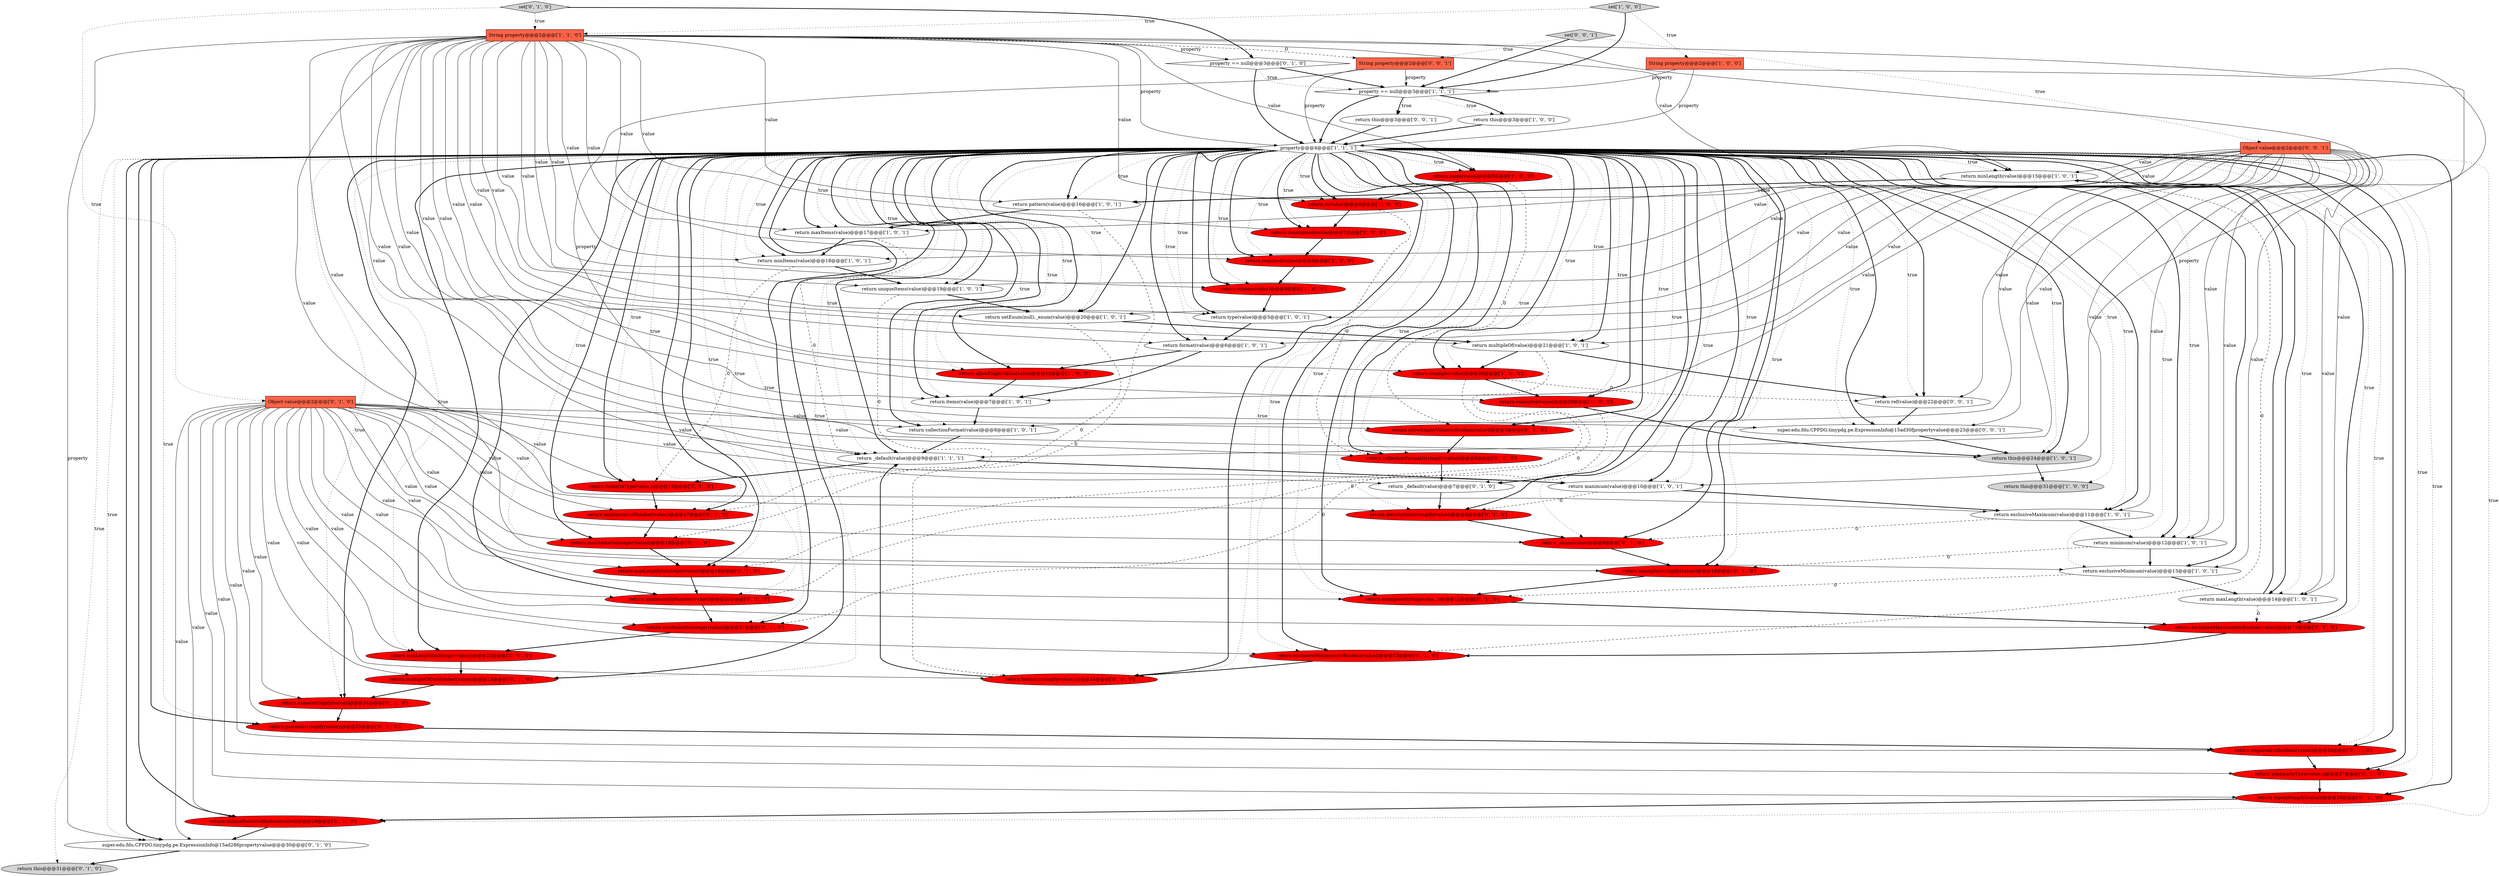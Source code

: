 digraph {
35 [style = filled, label = "return maxLength(toInteger(value))@@@19@@@['0', '1', '0']", fillcolor = red, shape = ellipse image = "AAA1AAABBB2BBB"];
11 [style = filled, label = "return this@@@3@@@['1', '0', '0']", fillcolor = white, shape = ellipse image = "AAA0AAABBB1BBB"];
33 [style = filled, label = "return maxItems(toInteger(value))@@@18@@@['0', '1', '0']", fillcolor = red, shape = ellipse image = "AAA1AAABBB2BBB"];
62 [style = filled, label = "set['0', '0', '1']", fillcolor = lightgray, shape = diamond image = "AAA0AAABBB3BBB"];
10 [style = filled, label = "set['1', '0', '0']", fillcolor = lightgray, shape = diamond image = "AAA0AAABBB1BBB"];
3 [style = filled, label = "return this@@@24@@@['1', '0', '1']", fillcolor = lightgray, shape = ellipse image = "AAA0AAABBB1BBB"];
32 [style = filled, label = "return minLength(value)@@@15@@@['1', '0', '1']", fillcolor = white, shape = ellipse image = "AAA0AAABBB1BBB"];
51 [style = filled, label = "return _enum(value)@@@9@@@['0', '1', '0']", fillcolor = red, shape = ellipse image = "AAA1AAABBB2BBB"];
60 [style = filled, label = "return this@@@31@@@['0', '1', '0']", fillcolor = lightgray, shape = ellipse image = "AAA0AAABBB2BBB"];
45 [style = filled, label = "return description(stringify(value))@@@8@@@['0', '1', '0']", fillcolor = red, shape = ellipse image = "AAA1AAABBB2BBB"];
12 [style = filled, label = "return _default(value)@@@9@@@['1', '1', '1']", fillcolor = white, shape = ellipse image = "AAA0AAABBB1BBB"];
38 [style = filled, label = "return required(toBoolean(value))@@@26@@@['0', '1', '0']", fillcolor = red, shape = ellipse image = "AAA1AAABBB2BBB"];
24 [style = filled, label = "String property@@@2@@@['1', '0', '0']", fillcolor = tomato, shape = box image = "AAA0AAABBB1BBB"];
41 [style = filled, label = "return minItems(toInteger(value))@@@21@@@['0', '1', '0']", fillcolor = red, shape = ellipse image = "AAA1AAABBB2BBB"];
22 [style = filled, label = "return multipleOf(value)@@@21@@@['1', '0', '1']", fillcolor = white, shape = ellipse image = "AAA0AAABBB1BBB"];
20 [style = filled, label = "return example(value)@@@28@@@['1', '0', '0']", fillcolor = red, shape = ellipse image = "AAA1AAABBB1BBB"];
7 [style = filled, label = "return exclusiveMaximum(value)@@@11@@@['1', '0', '1']", fillcolor = white, shape = ellipse image = "AAA0AAABBB1BBB"];
34 [style = filled, label = "return schema(toType(value,))@@@27@@@['0', '1', '0']", fillcolor = red, shape = ellipse image = "AAA1AAABBB2BBB"];
49 [style = filled, label = "return items(toType(value,))@@@16@@@['0', '1', '0']", fillcolor = red, shape = ellipse image = "AAA1AAABBB2BBB"];
55 [style = filled, label = "Object value@@@2@@@['0', '1', '0']", fillcolor = tomato, shape = box image = "AAA0AAABBB2BBB"];
65 [style = filled, label = "Object value@@@2@@@['0', '0', '1']", fillcolor = tomato, shape = box image = "AAA0AAABBB3BBB"];
30 [style = filled, label = "property@@@4@@@['1', '1', '1']", fillcolor = white, shape = diamond image = "AAA0AAABBB1BBB"];
21 [style = filled, label = "return pattern(value)@@@16@@@['1', '0', '1']", fillcolor = white, shape = ellipse image = "AAA0AAABBB1BBB"];
59 [style = filled, label = "return multipleOf(toNumber(value))@@@23@@@['0', '1', '0']", fillcolor = red, shape = ellipse image = "AAA1AAABBB2BBB"];
67 [style = filled, label = "String property@@@2@@@['0', '0', '1']", fillcolor = tomato, shape = box image = "AAA0AAABBB3BBB"];
52 [style = filled, label = "return example(stringify(value))@@@10@@@['0', '1', '0']", fillcolor = red, shape = ellipse image = "AAA1AAABBB2BBB"];
1 [style = filled, label = "return uniqueItems(value)@@@19@@@['1', '0', '1']", fillcolor = white, shape = ellipse image = "AAA0AAABBB1BBB"];
18 [style = filled, label = "return maxItems(value)@@@17@@@['1', '0', '1']", fillcolor = white, shape = ellipse image = "AAA0AAABBB1BBB"];
57 [style = filled, label = "return allowEmptyValue(toBoolean(value))@@@5@@@['0', '1', '0']", fillcolor = red, shape = ellipse image = "AAA1AAABBB2BBB"];
58 [style = filled, label = "set['0', '1', '0']", fillcolor = lightgray, shape = diamond image = "AAA0AAABBB2BBB"];
13 [style = filled, label = "return required(value)@@@8@@@['1', '0', '0']", fillcolor = red, shape = ellipse image = "AAA1AAABBB1BBB"];
48 [style = filled, label = "return examples(toMap(value,,))@@@11@@@['0', '1', '0']", fillcolor = red, shape = ellipse image = "AAA1AAABBB2BBB"];
25 [style = filled, label = "return type(value)@@@5@@@['1', '0', '1']", fillcolor = white, shape = ellipse image = "AAA0AAABBB1BBB"];
54 [style = filled, label = "return minLength(toInteger(value))@@@22@@@['0', '1', '0']", fillcolor = red, shape = ellipse image = "AAA1AAABBB2BBB"];
27 [style = filled, label = "return exclusiveMinimum(value)@@@13@@@['1', '0', '1']", fillcolor = white, shape = ellipse image = "AAA0AAABBB1BBB"];
17 [style = filled, label = "return maxLength(value)@@@14@@@['1', '0', '1']", fillcolor = white, shape = ellipse image = "AAA0AAABBB1BBB"];
9 [style = filled, label = "return maximum(value)@@@10@@@['1', '0', '1']", fillcolor = white, shape = ellipse image = "AAA0AAABBB1BBB"];
31 [style = filled, label = "return items(value)@@@7@@@['1', '0', '1']", fillcolor = white, shape = ellipse image = "AAA0AAABBB1BBB"];
4 [style = filled, label = "return minItems(value)@@@18@@@['1', '0', '1']", fillcolor = white, shape = ellipse image = "AAA0AAABBB1BBB"];
43 [style = filled, label = "return type(stringify(value))@@@28@@@['0', '1', '0']", fillcolor = red, shape = ellipse image = "AAA1AAABBB2BBB"];
50 [style = filled, label = "return maximum(toNumber(value))@@@17@@@['0', '1', '0']", fillcolor = red, shape = ellipse image = "AAA1AAABBB2BBB"];
53 [style = filled, label = "return minimum(toNumber(value))@@@20@@@['0', '1', '0']", fillcolor = red, shape = ellipse image = "AAA1AAABBB2BBB"];
63 [style = filled, label = "super.edu.fdu.CPPDG.tinypdg.pe.ExpressionInfo@15ad30fpropertyvalue@@@23@@@['0', '0', '1']", fillcolor = white, shape = ellipse image = "AAA0AAABBB3BBB"];
26 [style = filled, label = "return this@@@31@@@['1', '0', '0']", fillcolor = lightgray, shape = ellipse image = "AAA0AAABBB1BBB"];
14 [style = filled, label = "property == null@@@3@@@['1', '1', '1']", fillcolor = white, shape = diamond image = "AAA0AAABBB1BBB"];
19 [style = filled, label = "return minimum(value)@@@12@@@['1', '0', '1']", fillcolor = white, shape = ellipse image = "AAA0AAABBB1BBB"];
61 [style = filled, label = "return uniqueItems(toBoolean(value))@@@29@@@['0', '1', '0']", fillcolor = red, shape = ellipse image = "AAA1AAABBB2BBB"];
39 [style = filled, label = "super.edu.fdu.CPPDG.tinypdg.pe.ExpressionInfo@15ad286propertyvalue@@@30@@@['0', '1', '0']", fillcolor = white, shape = ellipse image = "AAA0AAABBB2BBB"];
0 [style = filled, label = "return name(value)@@@5@@@['1', '0', '0']", fillcolor = red, shape = ellipse image = "AAA1AAABBB1BBB"];
42 [style = filled, label = "return pattern(stringify(value))@@@25@@@['0', '1', '0']", fillcolor = red, shape = ellipse image = "AAA1AAABBB2BBB"];
40 [style = filled, label = "return exclusiveMaximum(toBoolean(value))@@@12@@@['0', '1', '0']", fillcolor = red, shape = ellipse image = "AAA1AAABBB2BBB"];
37 [style = filled, label = "return name(stringify(value))@@@24@@@['0', '1', '0']", fillcolor = red, shape = ellipse image = "AAA1AAABBB2BBB"];
29 [style = filled, label = "return collectionFormat(value)@@@8@@@['1', '0', '1']", fillcolor = white, shape = ellipse image = "AAA0AAABBB1BBB"];
5 [style = filled, label = "return examples(value)@@@29@@@['1', '0', '0']", fillcolor = red, shape = ellipse image = "AAA1AAABBB1BBB"];
66 [style = filled, label = "return ref(value)@@@22@@@['0', '0', '1']", fillcolor = white, shape = ellipse image = "AAA0AAABBB3BBB"];
28 [style = filled, label = "String property@@@2@@@['1', '1', '0']", fillcolor = tomato, shape = box image = "AAA0AAABBB1BBB"];
8 [style = filled, label = "return in(value)@@@6@@@['1', '0', '0']", fillcolor = red, shape = ellipse image = "AAA1AAABBB1BBB"];
56 [style = filled, label = "return exclusiveMinimum(toBoolean(value))@@@13@@@['0', '1', '0']", fillcolor = red, shape = ellipse image = "AAA1AAABBB2BBB"];
47 [style = filled, label = "return format(stringify(value))@@@14@@@['0', '1', '0']", fillcolor = red, shape = ellipse image = "AAA1AAABBB2BBB"];
6 [style = filled, label = "return schema(value)@@@9@@@['1', '0', '0']", fillcolor = red, shape = ellipse image = "AAA1AAABBB1BBB"];
36 [style = filled, label = "property == null@@@3@@@['0', '1', '0']", fillcolor = white, shape = diamond image = "AAA0AAABBB2BBB"];
2 [style = filled, label = "return allowEmptyValue(value)@@@12@@@['1', '0', '0']", fillcolor = red, shape = ellipse image = "AAA1AAABBB1BBB"];
64 [style = filled, label = "return this@@@3@@@['0', '0', '1']", fillcolor = white, shape = ellipse image = "AAA0AAABBB3BBB"];
16 [style = filled, label = "return description(value)@@@7@@@['1', '0', '0']", fillcolor = red, shape = ellipse image = "AAA1AAABBB1BBB"];
44 [style = filled, label = "return _default(value)@@@7@@@['0', '1', '0']", fillcolor = white, shape = ellipse image = "AAA0AAABBB2BBB"];
15 [style = filled, label = "return format(value)@@@6@@@['1', '0', '1']", fillcolor = white, shape = ellipse image = "AAA0AAABBB1BBB"];
46 [style = filled, label = "return collectionFormat(stringify(value))@@@6@@@['0', '1', '0']", fillcolor = red, shape = ellipse image = "AAA1AAABBB2BBB"];
23 [style = filled, label = "return setEnum(null)._enum(value)@@@20@@@['1', '0', '1']", fillcolor = white, shape = ellipse image = "AAA0AAABBB1BBB"];
30->5 [style = dotted, label="true"];
28->30 [style = solid, label="property"];
8->16 [style = bold, label=""];
65->15 [style = solid, label="value"];
30->44 [style = dotted, label="true"];
5->3 [style = bold, label=""];
55->37 [style = solid, label="value"];
62->14 [style = bold, label=""];
65->12 [style = solid, label="value"];
65->19 [style = solid, label="value"];
30->13 [style = bold, label=""];
30->20 [style = bold, label=""];
55->51 [style = solid, label="value"];
28->12 [style = solid, label="value"];
67->30 [style = solid, label="property"];
30->52 [style = bold, label=""];
24->30 [style = solid, label="property"];
30->0 [style = dotted, label="true"];
24->3 [style = solid, label="property"];
65->22 [style = solid, label="value"];
28->29 [style = solid, label="value"];
55->12 [style = solid, label="value"];
55->46 [style = solid, label="value"];
30->49 [style = bold, label=""];
14->64 [style = bold, label=""];
30->6 [style = bold, label=""];
12->9 [style = bold, label=""];
28->21 [style = solid, label="value"];
28->36 [style = solid, label="property"];
30->18 [style = bold, label=""];
9->7 [style = bold, label=""];
30->29 [style = bold, label=""];
21->18 [style = bold, label=""];
1->23 [style = bold, label=""];
56->47 [style = bold, label=""];
65->21 [style = solid, label="value"];
30->2 [style = dotted, label="true"];
39->60 [style = bold, label=""];
55->34 [style = solid, label="value"];
21->47 [style = dashed, label="0"];
23->22 [style = bold, label=""];
30->46 [style = bold, label=""];
28->7 [style = solid, label="value"];
30->46 [style = dotted, label="true"];
65->4 [style = solid, label="value"];
0->8 [style = bold, label=""];
27->17 [style = bold, label=""];
53->41 [style = bold, label=""];
30->63 [style = dotted, label="true"];
25->15 [style = bold, label=""];
14->11 [style = dotted, label="true"];
30->40 [style = bold, label=""];
30->43 [style = dotted, label="true"];
41->54 [style = bold, label=""];
28->18 [style = solid, label="value"];
30->8 [style = bold, label=""];
30->39 [style = dotted, label="true"];
30->49 [style = dotted, label="true"];
55->43 [style = solid, label="value"];
14->11 [style = bold, label=""];
5->41 [style = dashed, label="0"];
36->14 [style = dotted, label="true"];
28->20 [style = solid, label="value"];
30->33 [style = dotted, label="true"];
55->53 [style = solid, label="value"];
2->31 [style = bold, label=""];
57->46 [style = bold, label=""];
66->63 [style = bold, label=""];
30->41 [style = dotted, label="true"];
30->41 [style = bold, label=""];
61->39 [style = bold, label=""];
14->30 [style = bold, label=""];
10->14 [style = bold, label=""];
30->7 [style = dotted, label="true"];
30->42 [style = bold, label=""];
30->27 [style = bold, label=""];
30->6 [style = dotted, label="true"];
30->19 [style = dotted, label="true"];
30->12 [style = dotted, label="true"];
28->4 [style = solid, label="value"];
31->29 [style = bold, label=""];
30->50 [style = dotted, label="true"];
0->57 [style = dashed, label="0"];
19->52 [style = dashed, label="0"];
28->6 [style = solid, label="value"];
30->34 [style = bold, label=""];
4->49 [style = dashed, label="0"];
9->45 [style = dashed, label="0"];
8->46 [style = dashed, label="0"];
36->14 [style = bold, label=""];
28->1 [style = solid, label="value"];
30->53 [style = dotted, label="true"];
28->39 [style = solid, label="property"];
30->29 [style = dotted, label="true"];
30->54 [style = dotted, label="true"];
30->57 [style = dotted, label="true"];
30->19 [style = bold, label=""];
36->30 [style = bold, label=""];
18->4 [style = bold, label=""];
22->20 [style = bold, label=""];
15->31 [style = bold, label=""];
28->15 [style = solid, label="value"];
30->51 [style = dotted, label="true"];
62->67 [style = dotted, label="true"];
10->24 [style = dotted, label="true"];
30->7 [style = bold, label=""];
30->3 [style = dotted, label="true"];
55->42 [style = solid, label="value"];
52->48 [style = bold, label=""];
30->23 [style = dotted, label="true"];
55->33 [style = solid, label="value"];
30->32 [style = dotted, label="true"];
54->59 [style = bold, label=""];
18->12 [style = dashed, label="0"];
30->56 [style = dotted, label="true"];
30->9 [style = dotted, label="true"];
14->64 [style = dotted, label="true"];
30->47 [style = bold, label=""];
7->51 [style = dashed, label="0"];
28->67 [style = dashed, label="0"];
65->63 [style = solid, label="value"];
55->54 [style = solid, label="value"];
58->55 [style = dotted, label="true"];
44->45 [style = bold, label=""];
30->66 [style = dotted, label="true"];
28->31 [style = solid, label="value"];
11->30 [style = bold, label=""];
30->45 [style = dotted, label="true"];
30->60 [style = dotted, label="true"];
30->44 [style = bold, label=""];
30->15 [style = bold, label=""];
28->22 [style = solid, label="value"];
42->38 [style = bold, label=""];
46->44 [style = bold, label=""];
16->13 [style = bold, label=""];
30->42 [style = dotted, label="true"];
30->17 [style = bold, label=""];
10->28 [style = dotted, label="true"];
28->0 [style = solid, label="value"];
30->33 [style = bold, label=""];
40->56 [style = bold, label=""];
65->17 [style = solid, label="value"];
30->43 [style = bold, label=""];
45->51 [style = bold, label=""];
28->5 [style = solid, label="value"];
3->26 [style = bold, label=""];
30->4 [style = dotted, label="true"];
30->32 [style = bold, label=""];
30->9 [style = bold, label=""];
59->37 [style = bold, label=""];
30->53 [style = bold, label=""];
55->48 [style = solid, label="value"];
65->9 [style = solid, label="value"];
51->52 [style = bold, label=""];
30->34 [style = dotted, label="true"];
62->65 [style = dotted, label="true"];
30->50 [style = bold, label=""];
23->33 [style = dashed, label="0"];
49->50 [style = bold, label=""];
30->63 [style = bold, label=""];
65->25 [style = solid, label="value"];
12->49 [style = bold, label=""];
43->61 [style = bold, label=""];
58->28 [style = dotted, label="true"];
30->21 [style = bold, label=""];
55->49 [style = solid, label="value"];
28->8 [style = solid, label="value"];
55->41 [style = solid, label="value"];
30->12 [style = bold, label=""];
65->29 [style = solid, label="value"];
30->13 [style = dotted, label="true"];
30->25 [style = dotted, label="true"];
30->35 [style = bold, label=""];
30->3 [style = bold, label=""];
30->5 [style = bold, label=""];
55->56 [style = solid, label="value"];
30->20 [style = dotted, label="true"];
30->31 [style = bold, label=""];
30->18 [style = dotted, label="true"];
55->57 [style = solid, label="value"];
28->9 [style = solid, label="value"];
28->2 [style = solid, label="value"];
30->54 [style = bold, label=""];
38->34 [style = bold, label=""];
55->44 [style = solid, label="value"];
20->53 [style = dashed, label="0"];
30->8 [style = dotted, label="true"];
30->37 [style = dotted, label="true"];
30->38 [style = dotted, label="true"];
30->0 [style = bold, label=""];
24->14 [style = solid, label="property"];
28->19 [style = solid, label="value"];
55->39 [style = solid, label="value"];
30->17 [style = dotted, label="true"];
30->61 [style = dotted, label="true"];
13->6 [style = bold, label=""];
4->1 [style = bold, label=""];
30->59 [style = bold, label=""];
50->33 [style = bold, label=""];
34->43 [style = bold, label=""];
7->19 [style = bold, label=""];
55->47 [style = solid, label="value"];
63->3 [style = bold, label=""];
67->63 [style = solid, label="property"];
27->48 [style = dashed, label="0"];
37->42 [style = bold, label=""];
30->31 [style = dotted, label="true"];
30->52 [style = dotted, label="true"];
35->53 [style = bold, label=""];
1->50 [style = dashed, label="0"];
22->35 [style = dashed, label="0"];
28->23 [style = solid, label="value"];
65->23 [style = solid, label="value"];
58->36 [style = bold, label=""];
55->38 [style = solid, label="value"];
65->18 [style = solid, label="value"];
30->38 [style = bold, label=""];
65->66 [style = solid, label="value"];
30->1 [style = dotted, label="true"];
15->2 [style = bold, label=""];
30->22 [style = bold, label=""];
32->21 [style = bold, label=""];
33->35 [style = bold, label=""];
28->17 [style = solid, label="value"];
65->32 [style = solid, label="value"];
30->1 [style = bold, label=""];
30->61 [style = bold, label=""];
65->31 [style = solid, label="value"];
30->27 [style = dotted, label="true"];
47->12 [style = bold, label=""];
30->48 [style = dotted, label="true"];
28->3 [style = solid, label="value"];
30->66 [style = bold, label=""];
30->23 [style = bold, label=""];
30->47 [style = dotted, label="true"];
30->57 [style = bold, label=""];
55->35 [style = solid, label="value"];
67->14 [style = solid, label="property"];
20->66 [style = dashed, label="0"];
30->25 [style = bold, label=""];
55->50 [style = solid, label="value"];
64->30 [style = bold, label=""];
30->26 [style = dotted, label="true"];
17->32 [style = bold, label=""];
30->37 [style = bold, label=""];
28->27 [style = solid, label="value"];
30->21 [style = dotted, label="true"];
30->40 [style = dotted, label="true"];
48->40 [style = bold, label=""];
65->1 [style = solid, label="value"];
28->32 [style = solid, label="value"];
20->5 [style = bold, label=""];
28->25 [style = solid, label="value"];
65->27 [style = solid, label="value"];
65->7 [style = solid, label="value"];
30->51 [style = bold, label=""];
29->12 [style = bold, label=""];
55->52 [style = solid, label="value"];
55->45 [style = solid, label="value"];
30->16 [style = dotted, label="true"];
55->59 [style = solid, label="value"];
32->56 [style = dashed, label="0"];
30->35 [style = dotted, label="true"];
30->59 [style = dotted, label="true"];
30->4 [style = bold, label=""];
17->40 [style = dashed, label="0"];
28->13 [style = solid, label="value"];
19->27 [style = bold, label=""];
30->56 [style = bold, label=""];
30->39 [style = bold, label=""];
55->40 [style = solid, label="value"];
30->48 [style = bold, label=""];
30->2 [style = bold, label=""];
30->15 [style = dotted, label="true"];
30->22 [style = dotted, label="true"];
30->16 [style = bold, label=""];
28->16 [style = solid, label="value"];
30->45 [style = bold, label=""];
6->25 [style = bold, label=""];
22->66 [style = bold, label=""];
55->61 [style = solid, label="value"];
}
